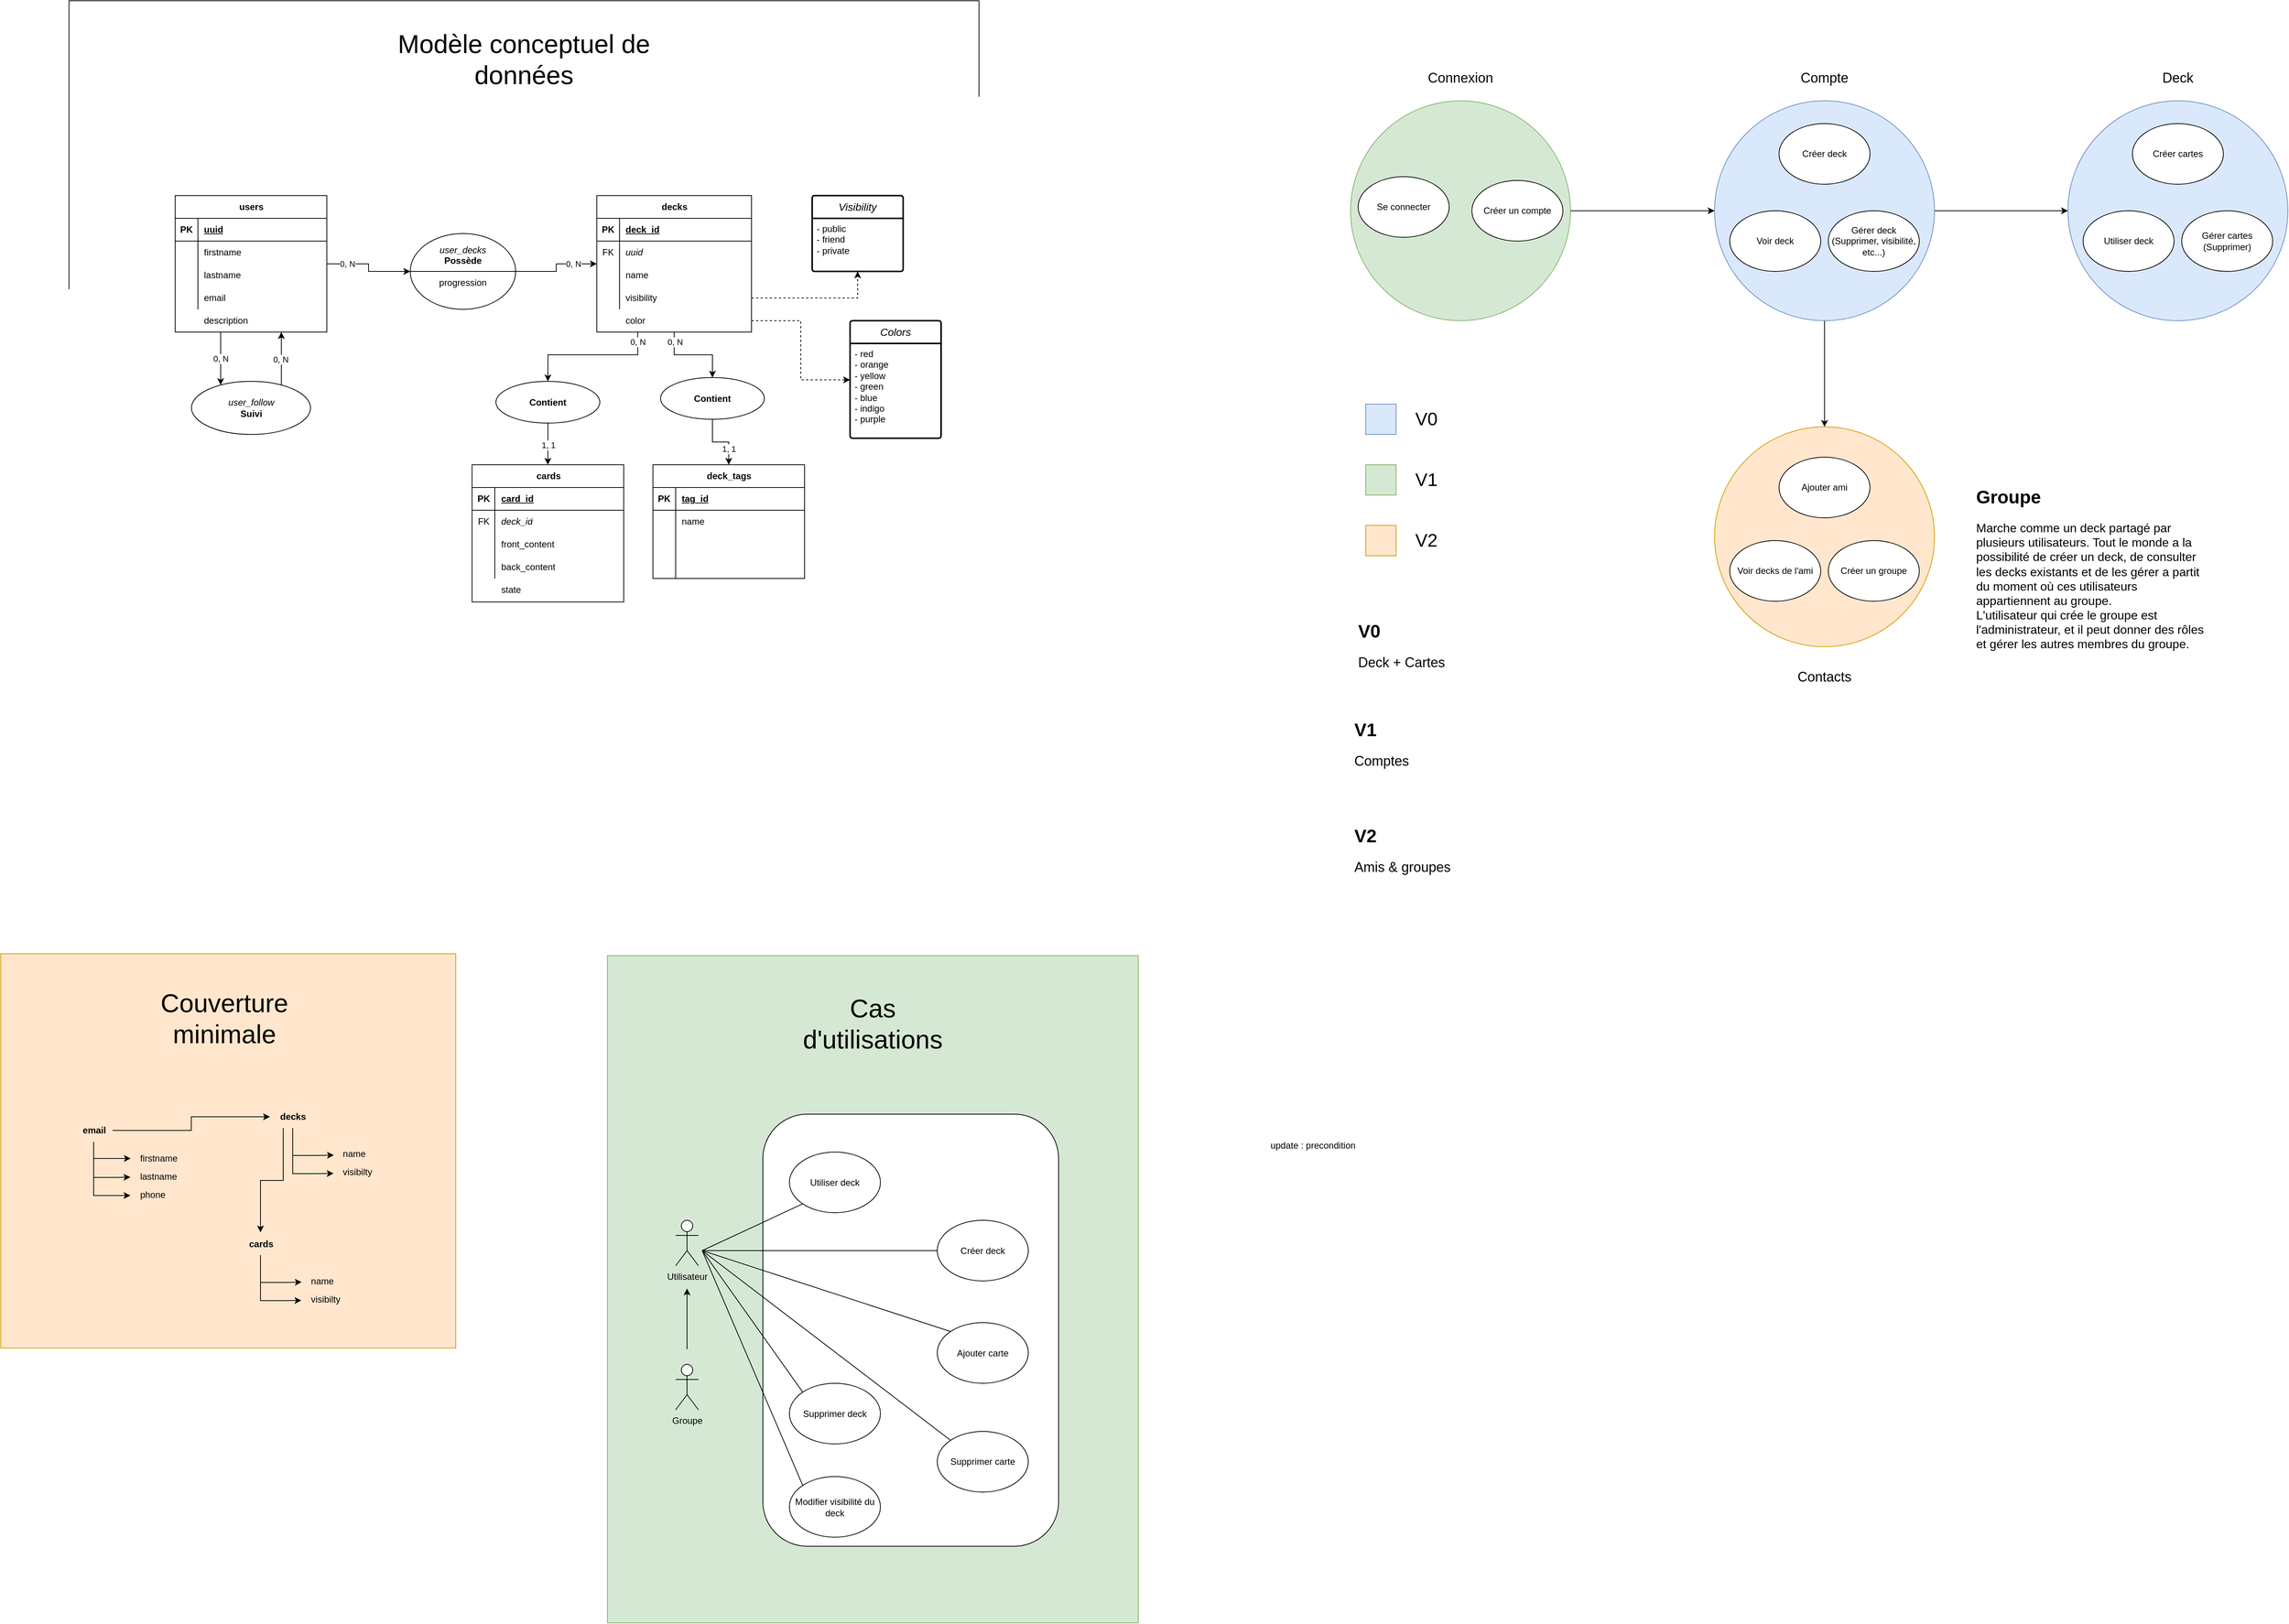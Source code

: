 <mxfile version="23.1.7" type="google">
  <diagram name="Page-1" id="XaHQdt_zY93GtO0q_HVr">
    <mxGraphModel grid="1" page="1" gridSize="10" guides="1" tooltips="1" connect="1" arrows="1" fold="1" pageScale="1" pageWidth="827" pageHeight="1169" math="0" shadow="0">
      <root>
        <mxCell id="0" />
        <mxCell id="1" parent="0" />
        <mxCell id="dcCuuf07huxl4ICcwFyh-7" value="" style="rounded=0;whiteSpace=wrap;html=1;fillColor=#d5e8d4;strokeColor=#82b366;" vertex="1" parent="1">
          <mxGeometry x="-750" y="1202.5" width="700" height="880" as="geometry" />
        </mxCell>
        <mxCell id="dcCuuf07huxl4ICcwFyh-3" value="" style="rounded=0;whiteSpace=wrap;html=1;movable=0;resizable=0;rotatable=0;deletable=0;editable=0;locked=1;connectable=0;" vertex="1" parent="1">
          <mxGeometry x="-1460" y="-57" width="1200" height="910" as="geometry" />
        </mxCell>
        <mxCell id="dcCuuf07huxl4ICcwFyh-1" value="" style="rounded=0;whiteSpace=wrap;html=1;fillColor=#ffe6cc;strokeColor=#d79b00;movable=0;resizable=0;rotatable=0;deletable=0;editable=0;locked=1;connectable=0;" vertex="1" parent="1">
          <mxGeometry x="-1550" y="1200" width="600" height="520" as="geometry" />
        </mxCell>
        <mxCell id="s0sDFv0_OI3VWAacHpvH-14" value="" style="rounded=1;whiteSpace=wrap;html=1;" vertex="1" parent="1">
          <mxGeometry x="-545" y="1411.5" width="390" height="570" as="geometry" />
        </mxCell>
        <mxCell id="icJdx4v0XNylToA6OWyg-1" value="Utilisateur" style="shape=umlActor;verticalLabelPosition=bottom;verticalAlign=top;html=1;outlineConnect=0;" vertex="1" parent="1">
          <mxGeometry x="-660" y="1551.5" width="30" height="60" as="geometry" />
        </mxCell>
        <mxCell id="wRFksBZOgdgdFvHQeMfU-2" style="edgeStyle=orthogonalEdgeStyle;rounded=0;orthogonalLoop=1;jettySize=auto;html=1;entryX=0;entryY=0.5;entryDx=0;entryDy=0;" edge="1" parent="1" source="_cF-SQx5Dlpob3jZO9Bn-6" target="wRFksBZOgdgdFvHQeMfU-1">
          <mxGeometry relative="1" as="geometry" />
        </mxCell>
        <mxCell id="wRFksBZOgdgdFvHQeMfU-7" value="0, N" style="edgeLabel;html=1;align=center;verticalAlign=middle;resizable=0;points=[];" connectable="0" vertex="1" parent="wRFksBZOgdgdFvHQeMfU-2">
          <mxGeometry x="-0.556" y="1" relative="1" as="geometry">
            <mxPoint y="1" as="offset" />
          </mxGeometry>
        </mxCell>
        <mxCell id="pRmCqwYuW7Spn1c_g_u7-4" value="0, N" style="edgeStyle=orthogonalEdgeStyle;rounded=0;orthogonalLoop=1;jettySize=auto;html=1;" edge="1" parent="1" source="_cF-SQx5Dlpob3jZO9Bn-6" target="pRmCqwYuW7Spn1c_g_u7-3">
          <mxGeometry relative="1" as="geometry">
            <Array as="points">
              <mxPoint x="-1260" y="400" />
              <mxPoint x="-1260" y="400" />
            </Array>
          </mxGeometry>
        </mxCell>
        <mxCell id="_cF-SQx5Dlpob3jZO9Bn-6" value="users" style="shape=table;startSize=30;container=1;collapsible=1;childLayout=tableLayout;fixedRows=1;rowLines=0;fontStyle=1;align=center;resizeLast=1;html=1;gradientColor=none;" vertex="1" parent="1">
          <mxGeometry x="-1320" y="200" width="200" height="180" as="geometry">
            <mxRectangle x="-1320" y="200" width="70" height="30" as="alternateBounds" />
          </mxGeometry>
        </mxCell>
        <mxCell id="_cF-SQx5Dlpob3jZO9Bn-7" value="" style="shape=tableRow;horizontal=0;startSize=0;swimlaneHead=0;swimlaneBody=0;fillColor=none;collapsible=0;dropTarget=0;points=[[0,0.5],[1,0.5]];portConstraint=eastwest;top=0;left=0;right=0;bottom=1;" vertex="1" parent="_cF-SQx5Dlpob3jZO9Bn-6">
          <mxGeometry y="30" width="200" height="30" as="geometry" />
        </mxCell>
        <mxCell id="_cF-SQx5Dlpob3jZO9Bn-8" value="PK" style="shape=partialRectangle;connectable=0;fillColor=none;top=0;left=0;bottom=0;right=0;fontStyle=1;overflow=hidden;whiteSpace=wrap;html=1;" vertex="1" parent="_cF-SQx5Dlpob3jZO9Bn-7">
          <mxGeometry width="30" height="30" as="geometry">
            <mxRectangle width="30" height="30" as="alternateBounds" />
          </mxGeometry>
        </mxCell>
        <mxCell id="_cF-SQx5Dlpob3jZO9Bn-9" value="uuid" style="shape=partialRectangle;connectable=0;fillColor=none;top=0;left=0;bottom=0;right=0;align=left;spacingLeft=6;fontStyle=5;overflow=hidden;whiteSpace=wrap;html=1;" vertex="1" parent="_cF-SQx5Dlpob3jZO9Bn-7">
          <mxGeometry x="30" width="170" height="30" as="geometry">
            <mxRectangle width="170" height="30" as="alternateBounds" />
          </mxGeometry>
        </mxCell>
        <mxCell id="_cF-SQx5Dlpob3jZO9Bn-10" value="" style="shape=tableRow;horizontal=0;startSize=0;swimlaneHead=0;swimlaneBody=0;fillColor=none;collapsible=0;dropTarget=0;points=[[0,0.5],[1,0.5]];portConstraint=eastwest;top=0;left=0;right=0;bottom=0;" vertex="1" parent="_cF-SQx5Dlpob3jZO9Bn-6">
          <mxGeometry y="60" width="200" height="30" as="geometry" />
        </mxCell>
        <mxCell id="_cF-SQx5Dlpob3jZO9Bn-11" value="" style="shape=partialRectangle;connectable=0;fillColor=none;top=0;left=0;bottom=0;right=0;editable=1;overflow=hidden;whiteSpace=wrap;html=1;" vertex="1" parent="_cF-SQx5Dlpob3jZO9Bn-10">
          <mxGeometry width="30" height="30" as="geometry">
            <mxRectangle width="30" height="30" as="alternateBounds" />
          </mxGeometry>
        </mxCell>
        <mxCell id="_cF-SQx5Dlpob3jZO9Bn-12" value="firstname" style="shape=partialRectangle;connectable=0;fillColor=none;top=0;left=0;bottom=0;right=0;align=left;spacingLeft=6;overflow=hidden;whiteSpace=wrap;html=1;" vertex="1" parent="_cF-SQx5Dlpob3jZO9Bn-10">
          <mxGeometry x="30" width="170" height="30" as="geometry">
            <mxRectangle width="170" height="30" as="alternateBounds" />
          </mxGeometry>
        </mxCell>
        <mxCell id="_cF-SQx5Dlpob3jZO9Bn-13" value="" style="shape=tableRow;horizontal=0;startSize=0;swimlaneHead=0;swimlaneBody=0;fillColor=none;collapsible=0;dropTarget=0;points=[[0,0.5],[1,0.5]];portConstraint=eastwest;top=0;left=0;right=0;bottom=0;" vertex="1" parent="_cF-SQx5Dlpob3jZO9Bn-6">
          <mxGeometry y="90" width="200" height="30" as="geometry" />
        </mxCell>
        <mxCell id="_cF-SQx5Dlpob3jZO9Bn-14" value="" style="shape=partialRectangle;connectable=0;fillColor=none;top=0;left=0;bottom=0;right=0;editable=1;overflow=hidden;whiteSpace=wrap;html=1;" vertex="1" parent="_cF-SQx5Dlpob3jZO9Bn-13">
          <mxGeometry width="30" height="30" as="geometry">
            <mxRectangle width="30" height="30" as="alternateBounds" />
          </mxGeometry>
        </mxCell>
        <mxCell id="_cF-SQx5Dlpob3jZO9Bn-15" value="lastname" style="shape=partialRectangle;connectable=0;fillColor=none;top=0;left=0;bottom=0;right=0;align=left;spacingLeft=6;overflow=hidden;whiteSpace=wrap;html=1;" vertex="1" parent="_cF-SQx5Dlpob3jZO9Bn-13">
          <mxGeometry x="30" width="170" height="30" as="geometry">
            <mxRectangle width="170" height="30" as="alternateBounds" />
          </mxGeometry>
        </mxCell>
        <mxCell id="_cF-SQx5Dlpob3jZO9Bn-16" value="" style="shape=tableRow;horizontal=0;startSize=0;swimlaneHead=0;swimlaneBody=0;fillColor=none;collapsible=0;dropTarget=0;points=[[0,0.5],[1,0.5]];portConstraint=eastwest;top=0;left=0;right=0;bottom=0;" vertex="1" parent="_cF-SQx5Dlpob3jZO9Bn-6">
          <mxGeometry y="120" width="200" height="30" as="geometry" />
        </mxCell>
        <mxCell id="_cF-SQx5Dlpob3jZO9Bn-17" value="" style="shape=partialRectangle;connectable=0;fillColor=none;top=0;left=0;bottom=0;right=0;editable=1;overflow=hidden;whiteSpace=wrap;html=1;" vertex="1" parent="_cF-SQx5Dlpob3jZO9Bn-16">
          <mxGeometry width="30" height="30" as="geometry">
            <mxRectangle width="30" height="30" as="alternateBounds" />
          </mxGeometry>
        </mxCell>
        <mxCell id="_cF-SQx5Dlpob3jZO9Bn-18" value="email" style="shape=partialRectangle;connectable=0;fillColor=none;top=0;left=0;bottom=0;right=0;align=left;spacingLeft=6;overflow=hidden;whiteSpace=wrap;html=1;" vertex="1" parent="_cF-SQx5Dlpob3jZO9Bn-16">
          <mxGeometry x="30" width="170" height="30" as="geometry">
            <mxRectangle width="170" height="30" as="alternateBounds" />
          </mxGeometry>
        </mxCell>
        <mxCell id="_cF-SQx5Dlpob3jZO9Bn-62" style="edgeStyle=orthogonalEdgeStyle;rounded=0;orthogonalLoop=1;jettySize=auto;html=1;entryX=0.5;entryY=0;entryDx=0;entryDy=0;" edge="1" parent="1" source="_cF-SQx5Dlpob3jZO9Bn-32" target="_cF-SQx5Dlpob3jZO9Bn-60">
          <mxGeometry relative="1" as="geometry">
            <Array as="points">
              <mxPoint x="-710" y="410" />
              <mxPoint x="-828" y="410" />
            </Array>
          </mxGeometry>
        </mxCell>
        <mxCell id="_cF-SQx5Dlpob3jZO9Bn-63" value="0, N" style="edgeLabel;html=1;align=center;verticalAlign=middle;resizable=0;points=[];" connectable="0" vertex="1" parent="_cF-SQx5Dlpob3jZO9Bn-62">
          <mxGeometry x="-0.738" relative="1" as="geometry">
            <mxPoint y="-11" as="offset" />
          </mxGeometry>
        </mxCell>
        <mxCell id="pRmCqwYuW7Spn1c_g_u7-40" style="edgeStyle=orthogonalEdgeStyle;rounded=0;orthogonalLoop=1;jettySize=auto;html=1;" edge="1" parent="1" source="_cF-SQx5Dlpob3jZO9Bn-32" target="pRmCqwYuW7Spn1c_g_u7-39">
          <mxGeometry relative="1" as="geometry" />
        </mxCell>
        <mxCell id="pRmCqwYuW7Spn1c_g_u7-43" value="0, N" style="edgeLabel;html=1;align=center;verticalAlign=middle;resizable=0;points=[];" connectable="0" vertex="1" parent="pRmCqwYuW7Spn1c_g_u7-40">
          <mxGeometry x="-0.777" y="1" relative="1" as="geometry">
            <mxPoint as="offset" />
          </mxGeometry>
        </mxCell>
        <mxCell id="_cF-SQx5Dlpob3jZO9Bn-32" value="decks" style="shape=table;startSize=30;container=1;collapsible=1;childLayout=tableLayout;fixedRows=1;rowLines=0;fontStyle=1;align=center;resizeLast=1;html=1;" vertex="1" parent="1">
          <mxGeometry x="-764" y="200" width="204" height="180" as="geometry" />
        </mxCell>
        <mxCell id="_cF-SQx5Dlpob3jZO9Bn-33" value="" style="shape=tableRow;horizontal=0;startSize=0;swimlaneHead=0;swimlaneBody=0;fillColor=none;collapsible=0;dropTarget=0;points=[[0,0.5],[1,0.5]];portConstraint=eastwest;top=0;left=0;right=0;bottom=1;" vertex="1" parent="_cF-SQx5Dlpob3jZO9Bn-32">
          <mxGeometry y="30" width="204" height="30" as="geometry" />
        </mxCell>
        <mxCell id="_cF-SQx5Dlpob3jZO9Bn-34" value="PK" style="shape=partialRectangle;connectable=0;fillColor=none;top=0;left=0;bottom=0;right=0;fontStyle=1;overflow=hidden;whiteSpace=wrap;html=1;" vertex="1" parent="_cF-SQx5Dlpob3jZO9Bn-33">
          <mxGeometry width="30" height="30" as="geometry">
            <mxRectangle width="30" height="30" as="alternateBounds" />
          </mxGeometry>
        </mxCell>
        <mxCell id="_cF-SQx5Dlpob3jZO9Bn-35" value="deck_id" style="shape=partialRectangle;connectable=0;fillColor=none;top=0;left=0;bottom=0;right=0;align=left;spacingLeft=6;fontStyle=5;overflow=hidden;whiteSpace=wrap;html=1;" vertex="1" parent="_cF-SQx5Dlpob3jZO9Bn-33">
          <mxGeometry x="30" width="174" height="30" as="geometry">
            <mxRectangle width="174" height="30" as="alternateBounds" />
          </mxGeometry>
        </mxCell>
        <mxCell id="_cF-SQx5Dlpob3jZO9Bn-36" value="" style="shape=tableRow;horizontal=0;startSize=0;swimlaneHead=0;swimlaneBody=0;fillColor=none;collapsible=0;dropTarget=0;points=[[0,0.5],[1,0.5]];portConstraint=eastwest;top=0;left=0;right=0;bottom=0;" vertex="1" parent="_cF-SQx5Dlpob3jZO9Bn-32">
          <mxGeometry y="60" width="204" height="30" as="geometry" />
        </mxCell>
        <mxCell id="_cF-SQx5Dlpob3jZO9Bn-37" value="FK" style="shape=partialRectangle;connectable=0;fillColor=none;top=0;left=0;bottom=0;right=0;editable=1;overflow=hidden;whiteSpace=wrap;html=1;" vertex="1" parent="_cF-SQx5Dlpob3jZO9Bn-36">
          <mxGeometry width="30" height="30" as="geometry">
            <mxRectangle width="30" height="30" as="alternateBounds" />
          </mxGeometry>
        </mxCell>
        <mxCell id="_cF-SQx5Dlpob3jZO9Bn-38" value="&lt;i&gt;uuid&lt;/i&gt;" style="shape=partialRectangle;connectable=0;fillColor=none;top=0;left=0;bottom=0;right=0;align=left;spacingLeft=6;overflow=hidden;whiteSpace=wrap;html=1;" vertex="1" parent="_cF-SQx5Dlpob3jZO9Bn-36">
          <mxGeometry x="30" width="174" height="30" as="geometry">
            <mxRectangle width="174" height="30" as="alternateBounds" />
          </mxGeometry>
        </mxCell>
        <mxCell id="_cF-SQx5Dlpob3jZO9Bn-39" value="" style="shape=tableRow;horizontal=0;startSize=0;swimlaneHead=0;swimlaneBody=0;fillColor=none;collapsible=0;dropTarget=0;points=[[0,0.5],[1,0.5]];portConstraint=eastwest;top=0;left=0;right=0;bottom=0;" vertex="1" parent="_cF-SQx5Dlpob3jZO9Bn-32">
          <mxGeometry y="90" width="204" height="30" as="geometry" />
        </mxCell>
        <mxCell id="_cF-SQx5Dlpob3jZO9Bn-40" value="" style="shape=partialRectangle;connectable=0;fillColor=none;top=0;left=0;bottom=0;right=0;editable=1;overflow=hidden;whiteSpace=wrap;html=1;" vertex="1" parent="_cF-SQx5Dlpob3jZO9Bn-39">
          <mxGeometry width="30" height="30" as="geometry">
            <mxRectangle width="30" height="30" as="alternateBounds" />
          </mxGeometry>
        </mxCell>
        <mxCell id="_cF-SQx5Dlpob3jZO9Bn-41" value="name" style="shape=partialRectangle;connectable=0;fillColor=none;top=0;left=0;bottom=0;right=0;align=left;spacingLeft=6;overflow=hidden;whiteSpace=wrap;html=1;" vertex="1" parent="_cF-SQx5Dlpob3jZO9Bn-39">
          <mxGeometry x="30" width="174" height="30" as="geometry">
            <mxRectangle width="174" height="30" as="alternateBounds" />
          </mxGeometry>
        </mxCell>
        <mxCell id="_cF-SQx5Dlpob3jZO9Bn-42" value="" style="shape=tableRow;horizontal=0;startSize=0;swimlaneHead=0;swimlaneBody=0;fillColor=none;collapsible=0;dropTarget=0;points=[[0,0.5],[1,0.5]];portConstraint=eastwest;top=0;left=0;right=0;bottom=0;" vertex="1" parent="_cF-SQx5Dlpob3jZO9Bn-32">
          <mxGeometry y="120" width="204" height="30" as="geometry" />
        </mxCell>
        <mxCell id="_cF-SQx5Dlpob3jZO9Bn-43" value="" style="shape=partialRectangle;connectable=0;fillColor=none;top=0;left=0;bottom=0;right=0;editable=1;overflow=hidden;whiteSpace=wrap;html=1;" vertex="1" parent="_cF-SQx5Dlpob3jZO9Bn-42">
          <mxGeometry width="30" height="30" as="geometry">
            <mxRectangle width="30" height="30" as="alternateBounds" />
          </mxGeometry>
        </mxCell>
        <mxCell id="_cF-SQx5Dlpob3jZO9Bn-44" value="visibility" style="shape=partialRectangle;connectable=0;fillColor=none;top=0;left=0;bottom=0;right=0;align=left;spacingLeft=6;overflow=hidden;whiteSpace=wrap;html=1;" vertex="1" parent="_cF-SQx5Dlpob3jZO9Bn-42">
          <mxGeometry x="30" width="174" height="30" as="geometry">
            <mxRectangle width="174" height="30" as="alternateBounds" />
          </mxGeometry>
        </mxCell>
        <mxCell id="CZmEvmNWL7ZaP0FKG7hW-24" style="edgeStyle=orthogonalEdgeStyle;rounded=0;orthogonalLoop=1;jettySize=auto;html=1;entryX=0;entryY=0.5;entryDx=0;entryDy=0;" edge="1" parent="1" source="CZmEvmNWL7ZaP0FKG7hW-8" target="CZmEvmNWL7ZaP0FKG7hW-13">
          <mxGeometry relative="1" as="geometry" />
        </mxCell>
        <mxCell id="CZmEvmNWL7ZaP0FKG7hW-8" value="" style="ellipse;whiteSpace=wrap;html=1;aspect=fixed;fillColor=#d5e8d4;strokeColor=#82b366;" vertex="1" parent="1">
          <mxGeometry x="230" y="75" width="290" height="290" as="geometry" />
        </mxCell>
        <mxCell id="CZmEvmNWL7ZaP0FKG7hW-11" value="Se connecter" style="ellipse;whiteSpace=wrap;html=1;" vertex="1" parent="1">
          <mxGeometry x="240" y="175" width="120" height="80" as="geometry" />
        </mxCell>
        <mxCell id="CZmEvmNWL7ZaP0FKG7hW-12" value="Créer un compte" style="ellipse;whiteSpace=wrap;html=1;" vertex="1" parent="1">
          <mxGeometry x="390" y="180" width="120" height="80" as="geometry" />
        </mxCell>
        <mxCell id="_cF-SQx5Dlpob3jZO9Bn-47" value="cards" style="shape=table;startSize=30;container=1;collapsible=1;childLayout=tableLayout;fixedRows=1;rowLines=0;fontStyle=1;align=center;resizeLast=1;html=1;" vertex="1" parent="1">
          <mxGeometry x="-928.5" y="555" width="200" height="181" as="geometry" />
        </mxCell>
        <mxCell id="_cF-SQx5Dlpob3jZO9Bn-48" value="" style="shape=tableRow;horizontal=0;startSize=0;swimlaneHead=0;swimlaneBody=0;fillColor=none;collapsible=0;dropTarget=0;points=[[0,0.5],[1,0.5]];portConstraint=eastwest;top=0;left=0;right=0;bottom=1;" vertex="1" parent="_cF-SQx5Dlpob3jZO9Bn-47">
          <mxGeometry y="30" width="200" height="30" as="geometry" />
        </mxCell>
        <mxCell id="_cF-SQx5Dlpob3jZO9Bn-49" value="PK" style="shape=partialRectangle;connectable=0;fillColor=none;top=0;left=0;bottom=0;right=0;fontStyle=1;overflow=hidden;whiteSpace=wrap;html=1;" vertex="1" parent="_cF-SQx5Dlpob3jZO9Bn-48">
          <mxGeometry width="30" height="30" as="geometry">
            <mxRectangle width="30" height="30" as="alternateBounds" />
          </mxGeometry>
        </mxCell>
        <mxCell id="_cF-SQx5Dlpob3jZO9Bn-50" value="card_id" style="shape=partialRectangle;connectable=0;fillColor=none;top=0;left=0;bottom=0;right=0;align=left;spacingLeft=6;fontStyle=5;overflow=hidden;whiteSpace=wrap;html=1;" vertex="1" parent="_cF-SQx5Dlpob3jZO9Bn-48">
          <mxGeometry x="30" width="170" height="30" as="geometry">
            <mxRectangle width="170" height="30" as="alternateBounds" />
          </mxGeometry>
        </mxCell>
        <mxCell id="_cF-SQx5Dlpob3jZO9Bn-51" value="" style="shape=tableRow;horizontal=0;startSize=0;swimlaneHead=0;swimlaneBody=0;fillColor=none;collapsible=0;dropTarget=0;points=[[0,0.5],[1,0.5]];portConstraint=eastwest;top=0;left=0;right=0;bottom=0;" vertex="1" parent="_cF-SQx5Dlpob3jZO9Bn-47">
          <mxGeometry y="60" width="200" height="30" as="geometry" />
        </mxCell>
        <mxCell id="_cF-SQx5Dlpob3jZO9Bn-52" value="FK" style="shape=partialRectangle;connectable=0;fillColor=none;top=0;left=0;bottom=0;right=0;editable=1;overflow=hidden;whiteSpace=wrap;html=1;" vertex="1" parent="_cF-SQx5Dlpob3jZO9Bn-51">
          <mxGeometry width="30" height="30" as="geometry">
            <mxRectangle width="30" height="30" as="alternateBounds" />
          </mxGeometry>
        </mxCell>
        <mxCell id="_cF-SQx5Dlpob3jZO9Bn-53" value="&lt;i style=&quot;&quot;&gt;deck_id&lt;/i&gt;" style="shape=partialRectangle;connectable=0;fillColor=none;top=0;left=0;bottom=0;right=0;align=left;spacingLeft=6;overflow=hidden;whiteSpace=wrap;html=1;" vertex="1" parent="_cF-SQx5Dlpob3jZO9Bn-51">
          <mxGeometry x="30" width="170" height="30" as="geometry">
            <mxRectangle width="170" height="30" as="alternateBounds" />
          </mxGeometry>
        </mxCell>
        <mxCell id="_cF-SQx5Dlpob3jZO9Bn-54" value="" style="shape=tableRow;horizontal=0;startSize=0;swimlaneHead=0;swimlaneBody=0;fillColor=none;collapsible=0;dropTarget=0;points=[[0,0.5],[1,0.5]];portConstraint=eastwest;top=0;left=0;right=0;bottom=0;" vertex="1" parent="_cF-SQx5Dlpob3jZO9Bn-47">
          <mxGeometry y="90" width="200" height="30" as="geometry" />
        </mxCell>
        <mxCell id="_cF-SQx5Dlpob3jZO9Bn-55" value="" style="shape=partialRectangle;connectable=0;fillColor=none;top=0;left=0;bottom=0;right=0;editable=1;overflow=hidden;whiteSpace=wrap;html=1;" vertex="1" parent="_cF-SQx5Dlpob3jZO9Bn-54">
          <mxGeometry width="30" height="30" as="geometry">
            <mxRectangle width="30" height="30" as="alternateBounds" />
          </mxGeometry>
        </mxCell>
        <mxCell id="_cF-SQx5Dlpob3jZO9Bn-56" value="front_content" style="shape=partialRectangle;connectable=0;fillColor=none;top=0;left=0;bottom=0;right=0;align=left;spacingLeft=6;overflow=hidden;whiteSpace=wrap;html=1;" vertex="1" parent="_cF-SQx5Dlpob3jZO9Bn-54">
          <mxGeometry x="30" width="170" height="30" as="geometry">
            <mxRectangle width="170" height="30" as="alternateBounds" />
          </mxGeometry>
        </mxCell>
        <mxCell id="_cF-SQx5Dlpob3jZO9Bn-57" value="" style="shape=tableRow;horizontal=0;startSize=0;swimlaneHead=0;swimlaneBody=0;fillColor=none;collapsible=0;dropTarget=0;points=[[0,0.5],[1,0.5]];portConstraint=eastwest;top=0;left=0;right=0;bottom=0;" vertex="1" parent="_cF-SQx5Dlpob3jZO9Bn-47">
          <mxGeometry y="120" width="200" height="30" as="geometry" />
        </mxCell>
        <mxCell id="_cF-SQx5Dlpob3jZO9Bn-58" value="" style="shape=partialRectangle;connectable=0;fillColor=none;top=0;left=0;bottom=0;right=0;editable=1;overflow=hidden;whiteSpace=wrap;html=1;" vertex="1" parent="_cF-SQx5Dlpob3jZO9Bn-57">
          <mxGeometry width="30" height="30" as="geometry">
            <mxRectangle width="30" height="30" as="alternateBounds" />
          </mxGeometry>
        </mxCell>
        <mxCell id="_cF-SQx5Dlpob3jZO9Bn-59" value="back_content" style="shape=partialRectangle;connectable=0;fillColor=none;top=0;left=0;bottom=0;right=0;align=left;spacingLeft=6;overflow=hidden;whiteSpace=wrap;html=1;" vertex="1" parent="_cF-SQx5Dlpob3jZO9Bn-57">
          <mxGeometry x="30" width="170" height="30" as="geometry">
            <mxRectangle width="170" height="30" as="alternateBounds" />
          </mxGeometry>
        </mxCell>
        <mxCell id="wRFksBZOgdgdFvHQeMfU-4" style="edgeStyle=orthogonalEdgeStyle;rounded=0;orthogonalLoop=1;jettySize=auto;html=1;" edge="1" parent="1" source="_cF-SQx5Dlpob3jZO9Bn-60" target="_cF-SQx5Dlpob3jZO9Bn-47">
          <mxGeometry relative="1" as="geometry" />
        </mxCell>
        <mxCell id="wRFksBZOgdgdFvHQeMfU-5" value="1, 1" style="edgeLabel;html=1;align=center;verticalAlign=middle;resizable=0;points=[];" connectable="0" vertex="1" parent="wRFksBZOgdgdFvHQeMfU-4">
          <mxGeometry x="0.367" y="-2" relative="1" as="geometry">
            <mxPoint x="2" y="-9" as="offset" />
          </mxGeometry>
        </mxCell>
        <mxCell id="_cF-SQx5Dlpob3jZO9Bn-60" value="&lt;b&gt;Contient&lt;/b&gt;&lt;i&gt;&lt;br&gt;&lt;/i&gt;" style="ellipse;whiteSpace=wrap;html=1;align=center;" vertex="1" parent="1">
          <mxGeometry x="-897" y="445" width="137" height="55" as="geometry" />
        </mxCell>
        <mxCell id="CZmEvmNWL7ZaP0FKG7hW-25" style="edgeStyle=orthogonalEdgeStyle;rounded=0;orthogonalLoop=1;jettySize=auto;html=1;entryX=0;entryY=0.5;entryDx=0;entryDy=0;" edge="1" parent="1" source="CZmEvmNWL7ZaP0FKG7hW-13" target="CZmEvmNWL7ZaP0FKG7hW-17">
          <mxGeometry relative="1" as="geometry" />
        </mxCell>
        <mxCell id="CZmEvmNWL7ZaP0FKG7hW-35" style="edgeStyle=orthogonalEdgeStyle;rounded=0;orthogonalLoop=1;jettySize=auto;html=1;entryX=0.5;entryY=0;entryDx=0;entryDy=0;" edge="1" parent="1" source="CZmEvmNWL7ZaP0FKG7hW-13" target="CZmEvmNWL7ZaP0FKG7hW-30">
          <mxGeometry relative="1" as="geometry" />
        </mxCell>
        <mxCell id="CZmEvmNWL7ZaP0FKG7hW-13" value="" style="ellipse;whiteSpace=wrap;html=1;aspect=fixed;fillColor=#dae8fc;strokeColor=#6c8ebf;" vertex="1" parent="1">
          <mxGeometry x="710" y="75" width="290" height="290" as="geometry" />
        </mxCell>
        <mxCell id="CZmEvmNWL7ZaP0FKG7hW-14" value="Créer deck" style="ellipse;whiteSpace=wrap;html=1;" vertex="1" parent="1">
          <mxGeometry x="795" y="105" width="120" height="80" as="geometry" />
        </mxCell>
        <mxCell id="CZmEvmNWL7ZaP0FKG7hW-15" value="Voir deck" style="ellipse;whiteSpace=wrap;html=1;" vertex="1" parent="1">
          <mxGeometry x="730" y="220" width="120" height="80" as="geometry" />
        </mxCell>
        <mxCell id="CZmEvmNWL7ZaP0FKG7hW-16" value="Gérer deck (Supprimer, visibilité, etc...)" style="ellipse;whiteSpace=wrap;html=1;" vertex="1" parent="1">
          <mxGeometry x="860" y="220" width="120" height="80" as="geometry" />
        </mxCell>
        <mxCell id="CZmEvmNWL7ZaP0FKG7hW-17" value="" style="ellipse;whiteSpace=wrap;html=1;aspect=fixed;fillColor=#dae8fc;strokeColor=#6c8ebf;" vertex="1" parent="1">
          <mxGeometry x="1176" y="75" width="290" height="290" as="geometry" />
        </mxCell>
        <mxCell id="CZmEvmNWL7ZaP0FKG7hW-18" value="Créer cartes" style="ellipse;whiteSpace=wrap;html=1;" vertex="1" parent="1">
          <mxGeometry x="1261" y="105" width="120" height="80" as="geometry" />
        </mxCell>
        <mxCell id="CZmEvmNWL7ZaP0FKG7hW-19" value="Utiliser deck" style="ellipse;whiteSpace=wrap;html=1;" vertex="1" parent="1">
          <mxGeometry x="1196" y="220" width="120" height="80" as="geometry" />
        </mxCell>
        <mxCell id="CZmEvmNWL7ZaP0FKG7hW-20" value="Gérer cartes (Supprimer)" style="ellipse;whiteSpace=wrap;html=1;" vertex="1" parent="1">
          <mxGeometry x="1326" y="220" width="120" height="80" as="geometry" />
        </mxCell>
        <mxCell id="CZmEvmNWL7ZaP0FKG7hW-21" value="&lt;font style=&quot;font-size: 18px;&quot;&gt;Connexion&lt;/font&gt;" style="text;html=1;align=center;verticalAlign=middle;whiteSpace=wrap;rounded=0;" vertex="1" parent="1">
          <mxGeometry x="325" y="25" width="100" height="40" as="geometry" />
        </mxCell>
        <mxCell id="CZmEvmNWL7ZaP0FKG7hW-22" value="&lt;font style=&quot;font-size: 18px;&quot;&gt;Compte&lt;/font&gt;" style="text;html=1;align=center;verticalAlign=middle;whiteSpace=wrap;rounded=0;" vertex="1" parent="1">
          <mxGeometry x="805" y="25" width="100" height="40" as="geometry" />
        </mxCell>
        <mxCell id="CZmEvmNWL7ZaP0FKG7hW-23" value="&lt;font style=&quot;font-size: 18px;&quot;&gt;Deck&lt;/font&gt;" style="text;html=1;align=center;verticalAlign=middle;whiteSpace=wrap;rounded=0;" vertex="1" parent="1">
          <mxGeometry x="1271" y="25" width="100" height="40" as="geometry" />
        </mxCell>
        <mxCell id="wRFksBZOgdgdFvHQeMfU-6" style="edgeStyle=orthogonalEdgeStyle;rounded=0;orthogonalLoop=1;jettySize=auto;html=1;" edge="1" parent="1" source="wRFksBZOgdgdFvHQeMfU-1" target="_cF-SQx5Dlpob3jZO9Bn-32">
          <mxGeometry relative="1" as="geometry" />
        </mxCell>
        <mxCell id="wRFksBZOgdgdFvHQeMfU-8" value="0, N" style="edgeLabel;html=1;align=center;verticalAlign=middle;resizable=0;points=[];" connectable="0" vertex="1" parent="wRFksBZOgdgdFvHQeMfU-6">
          <mxGeometry x="0.381" y="3" relative="1" as="geometry">
            <mxPoint x="5" y="3" as="offset" />
          </mxGeometry>
        </mxCell>
        <mxCell id="wRFksBZOgdgdFvHQeMfU-1" value="&lt;i&gt;user_decks&lt;/i&gt;&lt;br&gt;&lt;b&gt;Possède&lt;br&gt;&lt;br&gt;&lt;/b&gt;progression&lt;br&gt;&lt;b&gt;&lt;br&gt;&lt;/b&gt;" style="ellipse;whiteSpace=wrap;html=1;align=center;" vertex="1" parent="1">
          <mxGeometry x="-1010" y="250" width="139" height="100" as="geometry" />
        </mxCell>
        <mxCell id="CZmEvmNWL7ZaP0FKG7hW-30" value="" style="ellipse;whiteSpace=wrap;html=1;aspect=fixed;fillColor=#ffe6cc;strokeColor=#d79b00;" vertex="1" parent="1">
          <mxGeometry x="710" y="505" width="290" height="290" as="geometry" />
        </mxCell>
        <mxCell id="CZmEvmNWL7ZaP0FKG7hW-31" value="Voir decks de l&#39;ami" style="ellipse;whiteSpace=wrap;html=1;" vertex="1" parent="1">
          <mxGeometry x="730" y="655" width="120" height="80" as="geometry" />
        </mxCell>
        <mxCell id="CZmEvmNWL7ZaP0FKG7hW-32" value="Ajouter ami" style="ellipse;whiteSpace=wrap;html=1;" vertex="1" parent="1">
          <mxGeometry x="795" y="545" width="120" height="80" as="geometry" />
        </mxCell>
        <mxCell id="CZmEvmNWL7ZaP0FKG7hW-33" value="Créer un groupe" style="ellipse;whiteSpace=wrap;html=1;" vertex="1" parent="1">
          <mxGeometry x="860" y="655" width="120" height="80" as="geometry" />
        </mxCell>
        <mxCell id="CZmEvmNWL7ZaP0FKG7hW-34" value="&lt;font style=&quot;font-size: 18px;&quot;&gt;Contacts&lt;/font&gt;" style="text;html=1;align=center;verticalAlign=middle;whiteSpace=wrap;rounded=0;" vertex="1" parent="1">
          <mxGeometry x="805" y="815" width="100" height="40" as="geometry" />
        </mxCell>
        <mxCell id="CZmEvmNWL7ZaP0FKG7hW-36" value="&lt;h1&gt;Groupe&lt;/h1&gt;&lt;p&gt;&lt;font style=&quot;font-size: 16px;&quot;&gt;Marche comme un deck partagé par plusieurs utilisateurs. Tout le monde a la possibilité de créer un deck, de consulter les decks existants et de les gérer a partit du moment où ces utilisateurs appartiennent au groupe.&lt;br&gt;L&#39;utilisateur qui crée le groupe est l&#39;administrateur, et il peut donner des rôles et gérer les autres membres du groupe.&lt;/font&gt;&lt;/p&gt;" style="text;html=1;spacing=5;spacingTop=-20;whiteSpace=wrap;overflow=hidden;rounded=0;" vertex="1" parent="1">
          <mxGeometry x="1050" y="577.5" width="310" height="267.5" as="geometry" />
        </mxCell>
        <mxCell id="wRFksBZOgdgdFvHQeMfU-11" value="&lt;i&gt;Visibility&lt;/i&gt;" style="swimlane;childLayout=stackLayout;horizontal=1;startSize=30;horizontalStack=0;rounded=1;fontSize=14;fontStyle=0;strokeWidth=2;resizeParent=0;resizeLast=1;shadow=0;dashed=0;align=center;arcSize=4;whiteSpace=wrap;html=1;fillColor=default;" vertex="1" parent="1">
          <mxGeometry x="-480" y="200" width="120" height="100" as="geometry" />
        </mxCell>
        <mxCell id="wRFksBZOgdgdFvHQeMfU-12" value="- public&lt;br&gt;- friend&lt;br&gt;- private" style="align=left;strokeColor=none;fillColor=none;spacingLeft=4;fontSize=12;verticalAlign=top;resizable=0;rotatable=0;part=1;html=1;" vertex="1" parent="wRFksBZOgdgdFvHQeMfU-11">
          <mxGeometry y="30" width="120" height="70" as="geometry" />
        </mxCell>
        <mxCell id="CZmEvmNWL7ZaP0FKG7hW-37" value="" style="whiteSpace=wrap;html=1;aspect=fixed;fillColor=#dae8fc;strokeColor=#6c8ebf;" vertex="1" parent="1">
          <mxGeometry x="250" y="475" width="40" height="40" as="geometry" />
        </mxCell>
        <mxCell id="CZmEvmNWL7ZaP0FKG7hW-38" value="&lt;font style=&quot;font-size: 24px;&quot;&gt;V0&lt;/font&gt;" style="text;html=1;align=center;verticalAlign=middle;whiteSpace=wrap;rounded=0;" vertex="1" parent="1">
          <mxGeometry x="290" y="475" width="80" height="40" as="geometry" />
        </mxCell>
        <mxCell id="CZmEvmNWL7ZaP0FKG7hW-39" value="" style="whiteSpace=wrap;html=1;aspect=fixed;fillColor=#d5e8d4;strokeColor=#82b366;" vertex="1" parent="1">
          <mxGeometry x="250" y="555" width="40" height="40" as="geometry" />
        </mxCell>
        <mxCell id="CZmEvmNWL7ZaP0FKG7hW-40" value="&lt;font style=&quot;font-size: 24px;&quot;&gt;V1&lt;/font&gt;" style="text;html=1;align=center;verticalAlign=middle;whiteSpace=wrap;rounded=0;" vertex="1" parent="1">
          <mxGeometry x="290" y="555" width="80" height="40" as="geometry" />
        </mxCell>
        <mxCell id="CZmEvmNWL7ZaP0FKG7hW-41" value="" style="whiteSpace=wrap;html=1;aspect=fixed;fillColor=#ffe6cc;strokeColor=#d79b00;" vertex="1" parent="1">
          <mxGeometry x="250" y="635" width="40" height="40" as="geometry" />
        </mxCell>
        <mxCell id="CZmEvmNWL7ZaP0FKG7hW-42" value="&lt;font style=&quot;font-size: 24px;&quot;&gt;V2&lt;/font&gt;" style="text;html=1;align=center;verticalAlign=middle;whiteSpace=wrap;rounded=0;" vertex="1" parent="1">
          <mxGeometry x="290" y="635" width="80" height="40" as="geometry" />
        </mxCell>
        <mxCell id="CZmEvmNWL7ZaP0FKG7hW-43" value="&lt;h1&gt;V0&lt;/h1&gt;&lt;p&gt;&lt;font style=&quot;font-size: 18px;&quot;&gt;Deck + Cartes&lt;/font&gt;&lt;/p&gt;" style="text;html=1;spacing=5;spacingTop=-20;whiteSpace=wrap;overflow=hidden;rounded=0;" vertex="1" parent="1">
          <mxGeometry x="235" y="755" width="190" height="120" as="geometry" />
        </mxCell>
        <mxCell id="CZmEvmNWL7ZaP0FKG7hW-44" value="&lt;h1&gt;V1&lt;/h1&gt;&lt;p&gt;&lt;font style=&quot;font-size: 18px;&quot;&gt;Comptes&lt;/font&gt;&lt;/p&gt;" style="text;html=1;spacing=5;spacingTop=-20;whiteSpace=wrap;overflow=hidden;rounded=0;" vertex="1" parent="1">
          <mxGeometry x="230" y="885" width="190" height="120" as="geometry" />
        </mxCell>
        <mxCell id="CZmEvmNWL7ZaP0FKG7hW-45" value="&lt;h1&gt;V2&lt;/h1&gt;&lt;p&gt;&lt;font style=&quot;font-size: 18px;&quot;&gt;Amis &amp;amp; groupes&lt;/font&gt;&lt;/p&gt;" style="text;html=1;spacing=5;spacingTop=-20;whiteSpace=wrap;overflow=hidden;rounded=0;" vertex="1" parent="1">
          <mxGeometry x="230" y="1025" width="190" height="120" as="geometry" />
        </mxCell>
        <mxCell id="wRFksBZOgdgdFvHQeMfU-29" style="edgeStyle=orthogonalEdgeStyle;rounded=0;orthogonalLoop=1;jettySize=auto;html=1;movable=0;resizable=0;rotatable=0;deletable=0;editable=0;locked=1;connectable=0;" edge="1" parent="1" source="wRFksBZOgdgdFvHQeMfU-17" target="wRFksBZOgdgdFvHQeMfU-23">
          <mxGeometry relative="1" as="geometry" />
        </mxCell>
        <mxCell id="wRFksBZOgdgdFvHQeMfU-17" value="&lt;b&gt;email&lt;/b&gt;" style="text;html=1;align=center;verticalAlign=middle;resizable=0;points=[];autosize=1;strokeColor=none;fillColor=none;movable=0;rotatable=0;deletable=0;editable=0;locked=1;connectable=0;" vertex="1" parent="1">
          <mxGeometry x="-1452.5" y="1418" width="50" height="30" as="geometry" />
        </mxCell>
        <mxCell id="wRFksBZOgdgdFvHQeMfU-18" value="&lt;div style=&quot;text-align: left; line-height: 200%;&quot;&gt;&lt;span style=&quot;background-color: initial;&quot;&gt;firstname&lt;/span&gt;&lt;/div&gt;&lt;div style=&quot;text-align: left; line-height: 200%;&quot;&gt;&lt;span style=&quot;background-color: initial;&quot;&gt;lastname&lt;/span&gt;&lt;/div&gt;&lt;div style=&quot;text-align: left; line-height: 200%;&quot;&gt;&lt;span style=&quot;background-color: initial;&quot;&gt;phone&lt;/span&gt;&lt;/div&gt;" style="text;html=1;align=center;verticalAlign=middle;resizable=0;points=[];autosize=1;strokeColor=none;fillColor=none;movable=0;rotatable=0;deletable=0;editable=0;locked=1;connectable=0;" vertex="1" parent="1">
          <mxGeometry x="-1377.5" y="1448" width="70" height="90" as="geometry" />
        </mxCell>
        <mxCell id="wRFksBZOgdgdFvHQeMfU-20" style="edgeStyle=orthogonalEdgeStyle;rounded=0;orthogonalLoop=1;jettySize=auto;html=1;entryX=-0.016;entryY=0.244;entryDx=0;entryDy=0;entryPerimeter=0;movable=0;resizable=0;rotatable=0;deletable=0;editable=0;locked=1;connectable=0;" edge="1" parent="1" source="wRFksBZOgdgdFvHQeMfU-17" target="wRFksBZOgdgdFvHQeMfU-18">
          <mxGeometry relative="1" as="geometry">
            <Array as="points">
              <mxPoint x="-1427.5" y="1470" />
            </Array>
          </mxGeometry>
        </mxCell>
        <mxCell id="wRFksBZOgdgdFvHQeMfU-21" style="edgeStyle=orthogonalEdgeStyle;rounded=0;orthogonalLoop=1;jettySize=auto;html=1;entryX=-0.022;entryY=0.518;entryDx=0;entryDy=0;entryPerimeter=0;movable=0;resizable=0;rotatable=0;deletable=0;editable=0;locked=1;connectable=0;" edge="1" parent="1" source="wRFksBZOgdgdFvHQeMfU-17" target="wRFksBZOgdgdFvHQeMfU-18">
          <mxGeometry relative="1" as="geometry">
            <Array as="points">
              <mxPoint x="-1427.5" y="1495" />
              <mxPoint x="-1397.5" y="1495" />
            </Array>
          </mxGeometry>
        </mxCell>
        <mxCell id="wRFksBZOgdgdFvHQeMfU-22" style="edgeStyle=orthogonalEdgeStyle;rounded=0;orthogonalLoop=1;jettySize=auto;html=1;entryX=-0.022;entryY=0.788;entryDx=0;entryDy=0;entryPerimeter=0;movable=0;resizable=0;rotatable=0;deletable=0;editable=0;locked=1;connectable=0;" edge="1" parent="1" source="wRFksBZOgdgdFvHQeMfU-17" target="wRFksBZOgdgdFvHQeMfU-18">
          <mxGeometry relative="1" as="geometry">
            <Array as="points">
              <mxPoint x="-1427.5" y="1519" />
            </Array>
          </mxGeometry>
        </mxCell>
        <mxCell id="wRFksBZOgdgdFvHQeMfU-36" style="edgeStyle=orthogonalEdgeStyle;rounded=0;orthogonalLoop=1;jettySize=auto;html=1;movable=0;resizable=0;rotatable=0;deletable=0;editable=0;locked=1;connectable=0;" edge="1" parent="1" source="wRFksBZOgdgdFvHQeMfU-23" target="wRFksBZOgdgdFvHQeMfU-30">
          <mxGeometry relative="1" as="geometry">
            <Array as="points">
              <mxPoint x="-1177.5" y="1499" />
              <mxPoint x="-1207.5" y="1499" />
            </Array>
          </mxGeometry>
        </mxCell>
        <mxCell id="wRFksBZOgdgdFvHQeMfU-23" value="&lt;b&gt;decks&lt;/b&gt;" style="text;html=1;align=center;verticalAlign=middle;resizable=0;points=[];autosize=1;strokeColor=none;fillColor=none;movable=0;rotatable=0;deletable=0;editable=0;locked=1;connectable=0;" vertex="1" parent="1">
          <mxGeometry x="-1195" y="1400" width="60" height="30" as="geometry" />
        </mxCell>
        <mxCell id="wRFksBZOgdgdFvHQeMfU-24" value="&lt;div style=&quot;text-align: left; line-height: 200%;&quot;&gt;name&lt;/div&gt;&lt;div style=&quot;text-align: left; line-height: 200%;&quot;&gt;visibilty&lt;/div&gt;" style="text;html=1;align=center;verticalAlign=middle;resizable=0;points=[];autosize=1;strokeColor=none;fillColor=none;movable=0;rotatable=0;deletable=0;editable=0;locked=1;connectable=0;" vertex="1" parent="1">
          <mxGeometry x="-1110" y="1445" width="60" height="60" as="geometry" />
        </mxCell>
        <mxCell id="wRFksBZOgdgdFvHQeMfU-26" style="edgeStyle=orthogonalEdgeStyle;rounded=0;orthogonalLoop=1;jettySize=auto;html=1;entryX=-0.018;entryY=0.745;entryDx=0;entryDy=0;entryPerimeter=0;movable=0;resizable=0;rotatable=0;deletable=0;editable=0;locked=1;connectable=0;" edge="1" parent="1" source="wRFksBZOgdgdFvHQeMfU-23" target="wRFksBZOgdgdFvHQeMfU-24">
          <mxGeometry relative="1" as="geometry">
            <Array as="points">
              <mxPoint x="-1164.5" y="1490" />
              <mxPoint x="-1134.5" y="1490" />
            </Array>
          </mxGeometry>
        </mxCell>
        <mxCell id="wRFksBZOgdgdFvHQeMfU-28" style="edgeStyle=orthogonalEdgeStyle;rounded=0;orthogonalLoop=1;jettySize=auto;html=1;entryX=-0.011;entryY=0.343;entryDx=0;entryDy=0;entryPerimeter=0;movable=0;resizable=0;rotatable=0;deletable=0;editable=0;locked=1;connectable=0;" edge="1" parent="1" source="wRFksBZOgdgdFvHQeMfU-23" target="wRFksBZOgdgdFvHQeMfU-24">
          <mxGeometry relative="1" as="geometry">
            <Array as="points">
              <mxPoint x="-1164.5" y="1466" />
              <mxPoint x="-1130.5" y="1466" />
            </Array>
          </mxGeometry>
        </mxCell>
        <mxCell id="wRFksBZOgdgdFvHQeMfU-30" value="&lt;b&gt;cards&lt;/b&gt;" style="text;html=1;align=center;verticalAlign=middle;resizable=0;points=[];autosize=1;strokeColor=none;fillColor=none;movable=0;rotatable=0;deletable=0;editable=0;locked=1;connectable=0;" vertex="1" parent="1">
          <mxGeometry x="-1237.5" y="1567.5" width="60" height="30" as="geometry" />
        </mxCell>
        <mxCell id="wRFksBZOgdgdFvHQeMfU-31" value="&lt;div style=&quot;text-align: left; line-height: 200%;&quot;&gt;name&lt;/div&gt;&lt;div style=&quot;text-align: left; line-height: 200%;&quot;&gt;visibilty&lt;/div&gt;" style="text;html=1;align=center;verticalAlign=middle;resizable=0;points=[];autosize=1;strokeColor=none;fillColor=none;movable=0;rotatable=0;deletable=0;editable=0;locked=1;connectable=0;" vertex="1" parent="1">
          <mxGeometry x="-1152.5" y="1612.5" width="60" height="60" as="geometry" />
        </mxCell>
        <mxCell id="wRFksBZOgdgdFvHQeMfU-32" style="edgeStyle=orthogonalEdgeStyle;rounded=0;orthogonalLoop=1;jettySize=auto;html=1;entryX=-0.018;entryY=0.745;entryDx=0;entryDy=0;entryPerimeter=0;movable=0;resizable=0;rotatable=0;deletable=0;editable=0;locked=1;connectable=0;" edge="1" parent="1" source="wRFksBZOgdgdFvHQeMfU-30" target="wRFksBZOgdgdFvHQeMfU-31">
          <mxGeometry relative="1" as="geometry">
            <Array as="points">
              <mxPoint x="-1207" y="1657.5" />
              <mxPoint x="-1177" y="1657.5" />
            </Array>
          </mxGeometry>
        </mxCell>
        <mxCell id="wRFksBZOgdgdFvHQeMfU-33" style="edgeStyle=orthogonalEdgeStyle;rounded=0;orthogonalLoop=1;jettySize=auto;html=1;entryX=-0.011;entryY=0.343;entryDx=0;entryDy=0;entryPerimeter=0;movable=0;resizable=0;rotatable=0;deletable=0;editable=0;locked=1;connectable=0;" edge="1" parent="1" source="wRFksBZOgdgdFvHQeMfU-30" target="wRFksBZOgdgdFvHQeMfU-31">
          <mxGeometry relative="1" as="geometry">
            <Array as="points">
              <mxPoint x="-1207" y="1633.5" />
              <mxPoint x="-1173" y="1633.5" />
            </Array>
          </mxGeometry>
        </mxCell>
        <mxCell id="s0sDFv0_OI3VWAacHpvH-2" style="edgeStyle=orthogonalEdgeStyle;rounded=0;orthogonalLoop=1;jettySize=auto;html=1;" edge="1" parent="1">
          <mxGeometry relative="1" as="geometry">
            <mxPoint x="-645" y="1721.5" as="sourcePoint" />
            <mxPoint x="-645" y="1641.5" as="targetPoint" />
          </mxGeometry>
        </mxCell>
        <mxCell id="s0sDFv0_OI3VWAacHpvH-1" value="Groupe" style="shape=umlActor;verticalLabelPosition=bottom;verticalAlign=top;html=1;outlineConnect=0;" vertex="1" parent="1">
          <mxGeometry x="-660" y="1741.5" width="30" height="60" as="geometry" />
        </mxCell>
        <mxCell id="s0sDFv0_OI3VWAacHpvH-5" value="Créer deck" style="ellipse;whiteSpace=wrap;html=1;" vertex="1" parent="1">
          <mxGeometry x="-315" y="1551.5" width="120" height="80" as="geometry" />
        </mxCell>
        <mxCell id="s0sDFv0_OI3VWAacHpvH-6" value="Utiliser deck" style="ellipse;whiteSpace=wrap;html=1;" vertex="1" parent="1">
          <mxGeometry x="-510" y="1461.5" width="120" height="80" as="geometry" />
        </mxCell>
        <mxCell id="s0sDFv0_OI3VWAacHpvH-9" value="Supprimer deck" style="ellipse;whiteSpace=wrap;html=1;" vertex="1" parent="1">
          <mxGeometry x="-510" y="1766.5" width="120" height="80" as="geometry" />
        </mxCell>
        <mxCell id="s0sDFv0_OI3VWAacHpvH-10" value="Modifier visibilité du deck" style="ellipse;whiteSpace=wrap;html=1;" vertex="1" parent="1">
          <mxGeometry x="-510" y="1889.5" width="120" height="80" as="geometry" />
        </mxCell>
        <mxCell id="s0sDFv0_OI3VWAacHpvH-11" value="Ajouter carte" style="ellipse;whiteSpace=wrap;html=1;" vertex="1" parent="1">
          <mxGeometry x="-315" y="1686.5" width="120" height="80" as="geometry" />
        </mxCell>
        <mxCell id="s0sDFv0_OI3VWAacHpvH-12" value="Supprimer carte" style="ellipse;whiteSpace=wrap;html=1;" vertex="1" parent="1">
          <mxGeometry x="-315" y="1830" width="120" height="80" as="geometry" />
        </mxCell>
        <mxCell id="s0sDFv0_OI3VWAacHpvH-16" value="" style="endArrow=none;html=1;rounded=0;entryX=0;entryY=1;entryDx=0;entryDy=0;" edge="1" parent="1" target="s0sDFv0_OI3VWAacHpvH-6">
          <mxGeometry width="50" height="50" relative="1" as="geometry">
            <mxPoint x="-625" y="1591.5" as="sourcePoint" />
            <mxPoint x="-325" y="1621.5" as="targetPoint" />
          </mxGeometry>
        </mxCell>
        <mxCell id="s0sDFv0_OI3VWAacHpvH-18" value="" style="endArrow=none;html=1;rounded=0;entryX=0;entryY=0;entryDx=0;entryDy=0;" edge="1" parent="1" target="s0sDFv0_OI3VWAacHpvH-9">
          <mxGeometry width="50" height="50" relative="1" as="geometry">
            <mxPoint x="-625" y="1591.5" as="sourcePoint" />
            <mxPoint x="-295" y="1621.5" as="targetPoint" />
          </mxGeometry>
        </mxCell>
        <mxCell id="s0sDFv0_OI3VWAacHpvH-19" value="" style="endArrow=none;html=1;rounded=0;entryX=0;entryY=0;entryDx=0;entryDy=0;" edge="1" parent="1" target="s0sDFv0_OI3VWAacHpvH-11">
          <mxGeometry width="50" height="50" relative="1" as="geometry">
            <mxPoint x="-625" y="1591.5" as="sourcePoint" />
            <mxPoint x="-315" y="1621.5" as="targetPoint" />
          </mxGeometry>
        </mxCell>
        <mxCell id="s0sDFv0_OI3VWAacHpvH-20" value="" style="endArrow=none;html=1;rounded=0;entryX=0;entryY=0;entryDx=0;entryDy=0;" edge="1" parent="1" target="s0sDFv0_OI3VWAacHpvH-12">
          <mxGeometry width="50" height="50" relative="1" as="geometry">
            <mxPoint x="-625" y="1591.5" as="sourcePoint" />
            <mxPoint x="-260" y="1816.5" as="targetPoint" />
          </mxGeometry>
        </mxCell>
        <mxCell id="s0sDFv0_OI3VWAacHpvH-23" value="" style="endArrow=none;html=1;rounded=0;entryX=0;entryY=0;entryDx=0;entryDy=0;" edge="1" parent="1" target="s0sDFv0_OI3VWAacHpvH-10">
          <mxGeometry width="50" height="50" relative="1" as="geometry">
            <mxPoint x="-625" y="1591.5" as="sourcePoint" />
            <mxPoint x="-295" y="1881.5" as="targetPoint" />
          </mxGeometry>
        </mxCell>
        <mxCell id="s0sDFv0_OI3VWAacHpvH-17" value="" style="endArrow=none;html=1;rounded=0;entryX=0;entryY=0.5;entryDx=0;entryDy=0;" edge="1" parent="1" target="s0sDFv0_OI3VWAacHpvH-5">
          <mxGeometry width="50" height="50" relative="1" as="geometry">
            <mxPoint x="-625" y="1591.5" as="sourcePoint" />
            <mxPoint x="-482" y="1579.5" as="targetPoint" />
          </mxGeometry>
        </mxCell>
        <mxCell id="dcCuuf07huxl4ICcwFyh-2" value="&lt;font style=&quot;font-size: 34px;&quot;&gt;Couverture minimale&lt;br&gt;&lt;/font&gt;" style="text;html=1;align=center;verticalAlign=middle;whiteSpace=wrap;rounded=0;movable=0;resizable=0;rotatable=0;deletable=0;editable=0;locked=1;connectable=0;" vertex="1" parent="1">
          <mxGeometry x="-1365" y="1233" width="220" height="104" as="geometry" />
        </mxCell>
        <mxCell id="dcCuuf07huxl4ICcwFyh-6" value="&lt;font style=&quot;font-size: 34px;&quot;&gt;Modèle conceptuel de données&lt;br&gt;&lt;/font&gt;" style="text;html=1;align=center;verticalAlign=middle;whiteSpace=wrap;rounded=0;" vertex="1" parent="1">
          <mxGeometry x="-1090" y="-40" width="460" height="120" as="geometry" />
        </mxCell>
        <mxCell id="dcCuuf07huxl4ICcwFyh-8" value="&lt;font style=&quot;font-size: 34px;&quot;&gt;Cas d&#39;utilisations&lt;br&gt;&lt;/font&gt;" style="text;html=1;align=center;verticalAlign=middle;whiteSpace=wrap;rounded=0;" vertex="1" parent="1">
          <mxGeometry x="-510" y="1247" width="220" height="90" as="geometry" />
        </mxCell>
        <mxCell id="ZZfkqGRecdgyC0SP_7qy-1" value="update : precondition" style="text;html=1;align=center;verticalAlign=middle;resizable=0;points=[];autosize=1;strokeColor=none;fillColor=none;" vertex="1" parent="1">
          <mxGeometry x="110" y="1438" width="140" height="30" as="geometry" />
        </mxCell>
        <mxCell id="pRmCqwYuW7Spn1c_g_u7-2" value="" style="endArrow=none;html=1;rounded=0;entryX=1;entryY=0.5;entryDx=0;entryDy=0;exitX=0;exitY=0.5;exitDx=0;exitDy=0;" edge="1" parent="1" source="wRFksBZOgdgdFvHQeMfU-1" target="wRFksBZOgdgdFvHQeMfU-1">
          <mxGeometry width="50" height="50" relative="1" as="geometry">
            <mxPoint x="-990" y="420" as="sourcePoint" />
            <mxPoint x="-940" y="370" as="targetPoint" />
          </mxGeometry>
        </mxCell>
        <mxCell id="pRmCqwYuW7Spn1c_g_u7-5" style="edgeStyle=orthogonalEdgeStyle;rounded=0;orthogonalLoop=1;jettySize=auto;html=1;" edge="1" parent="1" source="pRmCqwYuW7Spn1c_g_u7-3" target="_cF-SQx5Dlpob3jZO9Bn-6">
          <mxGeometry relative="1" as="geometry">
            <Array as="points">
              <mxPoint x="-1180" y="390" />
              <mxPoint x="-1180" y="390" />
            </Array>
          </mxGeometry>
        </mxCell>
        <mxCell id="pRmCqwYuW7Spn1c_g_u7-6" value="0, N" style="edgeLabel;html=1;align=center;verticalAlign=middle;resizable=0;points=[];" connectable="0" vertex="1" parent="pRmCqwYuW7Spn1c_g_u7-5">
          <mxGeometry x="-0.025" y="1" relative="1" as="geometry">
            <mxPoint as="offset" />
          </mxGeometry>
        </mxCell>
        <mxCell id="pRmCqwYuW7Spn1c_g_u7-3" value="&lt;i&gt;user_follow&lt;br&gt;&lt;/i&gt;&lt;b&gt;Suivi&lt;br&gt;&lt;/b&gt;" style="ellipse;whiteSpace=wrap;html=1;align=center;" vertex="1" parent="1">
          <mxGeometry x="-1298.5" y="445" width="157" height="70" as="geometry" />
        </mxCell>
        <mxCell id="pRmCqwYuW7Spn1c_g_u7-10" value="" style="shape=tableRow;horizontal=0;startSize=0;swimlaneHead=0;swimlaneBody=0;fillColor=none;collapsible=0;dropTarget=0;points=[[0,0.5],[1,0.5]];portConstraint=eastwest;top=0;left=0;right=0;bottom=0;" vertex="1" parent="1">
          <mxGeometry x="-1320" y="350" width="200" height="30" as="geometry" />
        </mxCell>
        <mxCell id="pRmCqwYuW7Spn1c_g_u7-11" value="" style="shape=partialRectangle;connectable=0;fillColor=none;top=0;left=0;bottom=0;right=0;editable=1;overflow=hidden;whiteSpace=wrap;html=1;strokeColor=default;" vertex="1" parent="pRmCqwYuW7Spn1c_g_u7-10">
          <mxGeometry width="30" height="30" as="geometry">
            <mxRectangle width="30" height="30" as="alternateBounds" />
          </mxGeometry>
        </mxCell>
        <mxCell id="pRmCqwYuW7Spn1c_g_u7-13" value="" style="shape=tableRow;horizontal=0;startSize=0;swimlaneHead=0;swimlaneBody=0;fillColor=none;collapsible=0;dropTarget=0;points=[[0,0.5],[1,0.5]];portConstraint=eastwest;top=0;left=0;right=0;bottom=0;" vertex="1" parent="1">
          <mxGeometry x="-1320" y="350" width="200" height="30" as="geometry" />
        </mxCell>
        <mxCell id="pRmCqwYuW7Spn1c_g_u7-14" value="" style="shape=partialRectangle;connectable=0;fillColor=none;top=0;left=0;bottom=0;right=0;editable=1;overflow=hidden;whiteSpace=wrap;html=1;" vertex="1" parent="pRmCqwYuW7Spn1c_g_u7-13">
          <mxGeometry width="30" height="30" as="geometry">
            <mxRectangle width="30" height="30" as="alternateBounds" />
          </mxGeometry>
        </mxCell>
        <mxCell id="pRmCqwYuW7Spn1c_g_u7-15" value="description" style="shape=partialRectangle;connectable=0;fillColor=none;top=0;left=0;bottom=0;right=0;align=left;spacingLeft=6;overflow=hidden;whiteSpace=wrap;html=1;" vertex="1" parent="pRmCqwYuW7Spn1c_g_u7-13">
          <mxGeometry x="30" width="170" height="30" as="geometry">
            <mxRectangle width="170" height="30" as="alternateBounds" />
          </mxGeometry>
        </mxCell>
        <mxCell id="pRmCqwYuW7Spn1c_g_u7-21" style="edgeStyle=orthogonalEdgeStyle;rounded=0;orthogonalLoop=1;jettySize=auto;html=1;dashed=1;" edge="1" parent="1" source="pRmCqwYuW7Spn1c_g_u7-16" target="pRmCqwYuW7Spn1c_g_u7-19">
          <mxGeometry relative="1" as="geometry">
            <Array as="points">
              <mxPoint x="-495" y="365" />
              <mxPoint x="-495" y="443" />
            </Array>
          </mxGeometry>
        </mxCell>
        <mxCell id="pRmCqwYuW7Spn1c_g_u7-16" value="" style="shape=tableRow;horizontal=0;startSize=0;swimlaneHead=0;swimlaneBody=0;fillColor=none;collapsible=0;dropTarget=0;points=[[0,0.5],[1,0.5]];portConstraint=eastwest;top=0;left=0;right=0;bottom=0;" vertex="1" parent="1">
          <mxGeometry x="-764" y="350" width="204" height="30" as="geometry" />
        </mxCell>
        <mxCell id="pRmCqwYuW7Spn1c_g_u7-17" value="" style="shape=partialRectangle;connectable=0;fillColor=none;top=0;left=0;bottom=0;right=0;editable=1;overflow=hidden;whiteSpace=wrap;html=1;" vertex="1" parent="pRmCqwYuW7Spn1c_g_u7-16">
          <mxGeometry width="30" height="30" as="geometry">
            <mxRectangle width="30" height="30" as="alternateBounds" />
          </mxGeometry>
        </mxCell>
        <mxCell id="pRmCqwYuW7Spn1c_g_u7-18" value="color" style="shape=partialRectangle;connectable=0;fillColor=none;top=0;left=0;bottom=0;right=0;align=left;spacingLeft=6;overflow=hidden;whiteSpace=wrap;html=1;" vertex="1" parent="pRmCqwYuW7Spn1c_g_u7-16">
          <mxGeometry x="30" width="174" height="30" as="geometry">
            <mxRectangle width="174" height="30" as="alternateBounds" />
          </mxGeometry>
        </mxCell>
        <mxCell id="pRmCqwYuW7Spn1c_g_u7-19" value="&lt;i&gt;Colors&lt;/i&gt;" style="swimlane;childLayout=stackLayout;horizontal=1;startSize=30;horizontalStack=0;rounded=1;fontSize=14;fontStyle=0;strokeWidth=2;resizeParent=0;resizeLast=1;shadow=0;dashed=0;align=center;arcSize=4;whiteSpace=wrap;html=1;fillColor=default;" vertex="1" parent="1">
          <mxGeometry x="-430" y="365" width="120" height="155" as="geometry" />
        </mxCell>
        <mxCell id="pRmCqwYuW7Spn1c_g_u7-20" value="- red&lt;br&gt;- orange&lt;br&gt;- yellow&lt;br&gt;- green&lt;br&gt;- blue&lt;br&gt;- indigo&lt;br&gt;- purple" style="align=left;strokeColor=none;fillColor=none;spacingLeft=4;fontSize=12;verticalAlign=top;resizable=0;rotatable=0;part=1;html=1;" vertex="1" parent="pRmCqwYuW7Spn1c_g_u7-19">
          <mxGeometry y="30" width="120" height="125" as="geometry" />
        </mxCell>
        <mxCell id="pRmCqwYuW7Spn1c_g_u7-22" style="edgeStyle=orthogonalEdgeStyle;rounded=0;orthogonalLoop=1;jettySize=auto;html=1;dashed=1;" edge="1" parent="1" source="_cF-SQx5Dlpob3jZO9Bn-42" target="wRFksBZOgdgdFvHQeMfU-11">
          <mxGeometry relative="1" as="geometry" />
        </mxCell>
        <mxCell id="pRmCqwYuW7Spn1c_g_u7-24" value="deck_tags" style="shape=table;startSize=30;container=1;collapsible=1;childLayout=tableLayout;fixedRows=1;rowLines=0;fontStyle=1;align=center;resizeLast=1;html=1;" vertex="1" parent="1">
          <mxGeometry x="-690" y="555" width="200" height="150" as="geometry" />
        </mxCell>
        <mxCell id="pRmCqwYuW7Spn1c_g_u7-25" value="" style="shape=tableRow;horizontal=0;startSize=0;swimlaneHead=0;swimlaneBody=0;fillColor=none;collapsible=0;dropTarget=0;points=[[0,0.5],[1,0.5]];portConstraint=eastwest;top=0;left=0;right=0;bottom=1;" vertex="1" parent="pRmCqwYuW7Spn1c_g_u7-24">
          <mxGeometry y="30" width="200" height="30" as="geometry" />
        </mxCell>
        <mxCell id="pRmCqwYuW7Spn1c_g_u7-26" value="PK" style="shape=partialRectangle;connectable=0;fillColor=none;top=0;left=0;bottom=0;right=0;fontStyle=1;overflow=hidden;whiteSpace=wrap;html=1;" vertex="1" parent="pRmCqwYuW7Spn1c_g_u7-25">
          <mxGeometry width="30" height="30" as="geometry">
            <mxRectangle width="30" height="30" as="alternateBounds" />
          </mxGeometry>
        </mxCell>
        <mxCell id="pRmCqwYuW7Spn1c_g_u7-27" value="tag_id" style="shape=partialRectangle;connectable=0;fillColor=none;top=0;left=0;bottom=0;right=0;align=left;spacingLeft=6;fontStyle=5;overflow=hidden;whiteSpace=wrap;html=1;" vertex="1" parent="pRmCqwYuW7Spn1c_g_u7-25">
          <mxGeometry x="30" width="170" height="30" as="geometry">
            <mxRectangle width="170" height="30" as="alternateBounds" />
          </mxGeometry>
        </mxCell>
        <mxCell id="pRmCqwYuW7Spn1c_g_u7-28" value="" style="shape=tableRow;horizontal=0;startSize=0;swimlaneHead=0;swimlaneBody=0;fillColor=none;collapsible=0;dropTarget=0;points=[[0,0.5],[1,0.5]];portConstraint=eastwest;top=0;left=0;right=0;bottom=0;" vertex="1" parent="pRmCqwYuW7Spn1c_g_u7-24">
          <mxGeometry y="60" width="200" height="30" as="geometry" />
        </mxCell>
        <mxCell id="pRmCqwYuW7Spn1c_g_u7-29" value="" style="shape=partialRectangle;connectable=0;fillColor=none;top=0;left=0;bottom=0;right=0;editable=1;overflow=hidden;whiteSpace=wrap;html=1;" vertex="1" parent="pRmCqwYuW7Spn1c_g_u7-28">
          <mxGeometry width="30" height="30" as="geometry">
            <mxRectangle width="30" height="30" as="alternateBounds" />
          </mxGeometry>
        </mxCell>
        <mxCell id="pRmCqwYuW7Spn1c_g_u7-30" value="name" style="shape=partialRectangle;connectable=0;fillColor=none;top=0;left=0;bottom=0;right=0;align=left;spacingLeft=6;overflow=hidden;whiteSpace=wrap;html=1;" vertex="1" parent="pRmCqwYuW7Spn1c_g_u7-28">
          <mxGeometry x="30" width="170" height="30" as="geometry">
            <mxRectangle width="170" height="30" as="alternateBounds" />
          </mxGeometry>
        </mxCell>
        <mxCell id="pRmCqwYuW7Spn1c_g_u7-31" value="" style="shape=tableRow;horizontal=0;startSize=0;swimlaneHead=0;swimlaneBody=0;fillColor=none;collapsible=0;dropTarget=0;points=[[0,0.5],[1,0.5]];portConstraint=eastwest;top=0;left=0;right=0;bottom=0;" vertex="1" parent="pRmCqwYuW7Spn1c_g_u7-24">
          <mxGeometry y="90" width="200" height="30" as="geometry" />
        </mxCell>
        <mxCell id="pRmCqwYuW7Spn1c_g_u7-32" value="" style="shape=partialRectangle;connectable=0;fillColor=none;top=0;left=0;bottom=0;right=0;editable=1;overflow=hidden;whiteSpace=wrap;html=1;" vertex="1" parent="pRmCqwYuW7Spn1c_g_u7-31">
          <mxGeometry width="30" height="30" as="geometry">
            <mxRectangle width="30" height="30" as="alternateBounds" />
          </mxGeometry>
        </mxCell>
        <mxCell id="pRmCqwYuW7Spn1c_g_u7-33" value="" style="shape=partialRectangle;connectable=0;fillColor=none;top=0;left=0;bottom=0;right=0;align=left;spacingLeft=6;overflow=hidden;whiteSpace=wrap;html=1;" vertex="1" parent="pRmCqwYuW7Spn1c_g_u7-31">
          <mxGeometry x="30" width="170" height="30" as="geometry">
            <mxRectangle width="170" height="30" as="alternateBounds" />
          </mxGeometry>
        </mxCell>
        <mxCell id="pRmCqwYuW7Spn1c_g_u7-34" value="" style="shape=tableRow;horizontal=0;startSize=0;swimlaneHead=0;swimlaneBody=0;fillColor=none;collapsible=0;dropTarget=0;points=[[0,0.5],[1,0.5]];portConstraint=eastwest;top=0;left=0;right=0;bottom=0;" vertex="1" parent="pRmCqwYuW7Spn1c_g_u7-24">
          <mxGeometry y="120" width="200" height="30" as="geometry" />
        </mxCell>
        <mxCell id="pRmCqwYuW7Spn1c_g_u7-35" value="" style="shape=partialRectangle;connectable=0;fillColor=none;top=0;left=0;bottom=0;right=0;editable=1;overflow=hidden;whiteSpace=wrap;html=1;" vertex="1" parent="pRmCqwYuW7Spn1c_g_u7-34">
          <mxGeometry width="30" height="30" as="geometry">
            <mxRectangle width="30" height="30" as="alternateBounds" />
          </mxGeometry>
        </mxCell>
        <mxCell id="pRmCqwYuW7Spn1c_g_u7-36" value="" style="shape=partialRectangle;connectable=0;fillColor=none;top=0;left=0;bottom=0;right=0;align=left;spacingLeft=6;overflow=hidden;whiteSpace=wrap;html=1;" vertex="1" parent="pRmCqwYuW7Spn1c_g_u7-34">
          <mxGeometry x="30" width="170" height="30" as="geometry">
            <mxRectangle width="170" height="30" as="alternateBounds" />
          </mxGeometry>
        </mxCell>
        <mxCell id="pRmCqwYuW7Spn1c_g_u7-41" style="edgeStyle=orthogonalEdgeStyle;rounded=0;orthogonalLoop=1;jettySize=auto;html=1;" edge="1" parent="1" source="pRmCqwYuW7Spn1c_g_u7-39" target="pRmCqwYuW7Spn1c_g_u7-24">
          <mxGeometry relative="1" as="geometry" />
        </mxCell>
        <mxCell id="pRmCqwYuW7Spn1c_g_u7-42" value="1, 1" style="edgeLabel;html=1;align=center;verticalAlign=middle;resizable=0;points=[];" connectable="0" vertex="1" parent="pRmCqwYuW7Spn1c_g_u7-41">
          <mxGeometry x="0.542" relative="1" as="geometry">
            <mxPoint y="-3" as="offset" />
          </mxGeometry>
        </mxCell>
        <mxCell id="pRmCqwYuW7Spn1c_g_u7-39" value="&lt;b&gt;Contient&lt;/b&gt;&lt;i&gt;&lt;br&gt;&lt;/i&gt;" style="ellipse;whiteSpace=wrap;html=1;align=center;" vertex="1" parent="1">
          <mxGeometry x="-680" y="440" width="137" height="55" as="geometry" />
        </mxCell>
        <mxCell id="pRmCqwYuW7Spn1c_g_u7-47" value="state" style="shape=partialRectangle;connectable=0;fillColor=none;top=0;left=0;bottom=0;right=0;align=left;spacingLeft=6;overflow=hidden;whiteSpace=wrap;html=1;" vertex="1" parent="1">
          <mxGeometry x="-898.5" y="705" width="170" height="30" as="geometry">
            <mxRectangle width="170" height="30" as="alternateBounds" />
          </mxGeometry>
        </mxCell>
      </root>
    </mxGraphModel>
  </diagram>
</mxfile>
